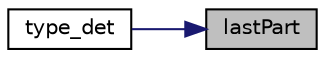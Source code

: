 digraph "lastPart"
{
 // LATEX_PDF_SIZE
  edge [fontname="Helvetica",fontsize="10",labelfontname="Helvetica",labelfontsize="10"];
  node [fontname="Helvetica",fontsize="10",shape=record];
  rankdir="RL";
  Node1 [label="lastPart",height=0.2,width=0.4,color="black", fillcolor="grey75", style="filled", fontcolor="black",tooltip=" "];
  Node1 -> Node2 [dir="back",color="midnightblue",fontsize="10",style="solid",fontname="Helvetica"];
  Node2 [label="type_det",height=0.2,width=0.4,color="black", fillcolor="white", style="filled",URL="$utils_8hpp.html#a95ab4efa409782b4cf74f00a01aa9568",tooltip=" "];
}
